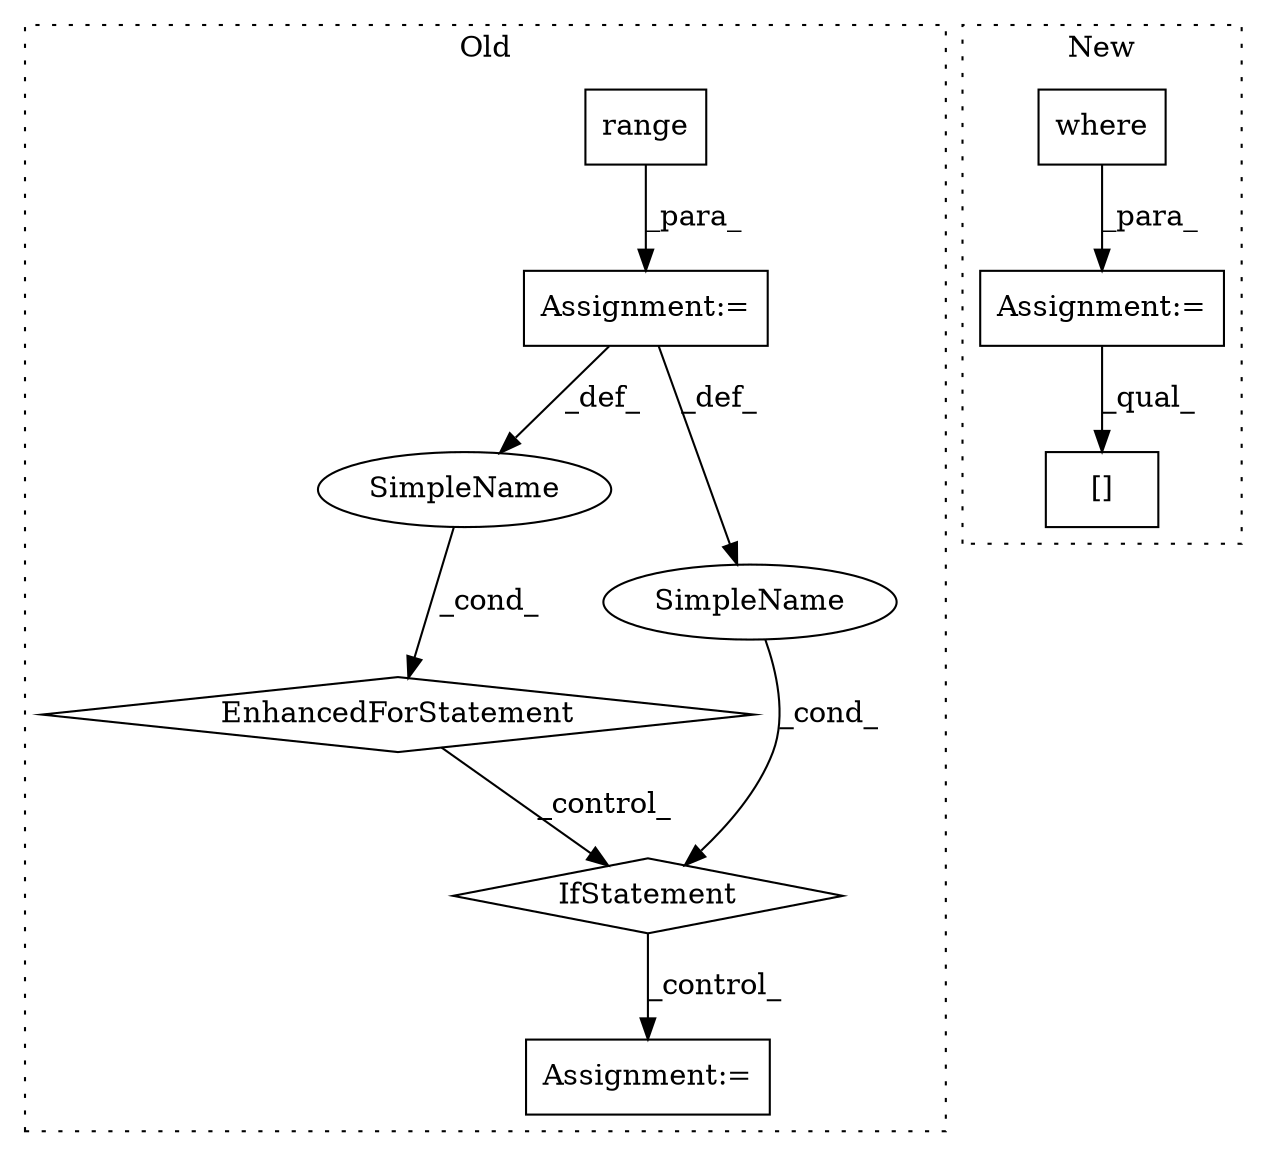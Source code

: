 digraph G {
subgraph cluster0 {
1 [label="range" a="32" s="16343,16358" l="6,1" shape="box"];
4 [label="Assignment:=" a="7" s="16282,16359" l="53,2" shape="box"];
5 [label="EnhancedForStatement" a="70" s="16282,16359" l="53,2" shape="diamond"];
6 [label="Assignment:=" a="7" s="16482" l="1" shape="box"];
7 [label="SimpleName" a="42" s="16339" l="1" shape="ellipse"];
8 [label="IfStatement" a="25" s="16369,16464" l="4,2" shape="diamond"];
10 [label="SimpleName" a="42" s="" l="" shape="ellipse"];
label = "Old";
style="dotted";
}
subgraph cluster1 {
2 [label="where" a="32" s="16673,16714" l="6,1" shape="box"];
3 [label="Assignment:=" a="7" s="16654" l="1" shape="box"];
9 [label="[]" a="2" s="16729,16735" l="5,1" shape="box"];
label = "New";
style="dotted";
}
1 -> 4 [label="_para_"];
2 -> 3 [label="_para_"];
3 -> 9 [label="_qual_"];
4 -> 10 [label="_def_"];
4 -> 7 [label="_def_"];
5 -> 8 [label="_control_"];
7 -> 5 [label="_cond_"];
8 -> 6 [label="_control_"];
10 -> 8 [label="_cond_"];
}